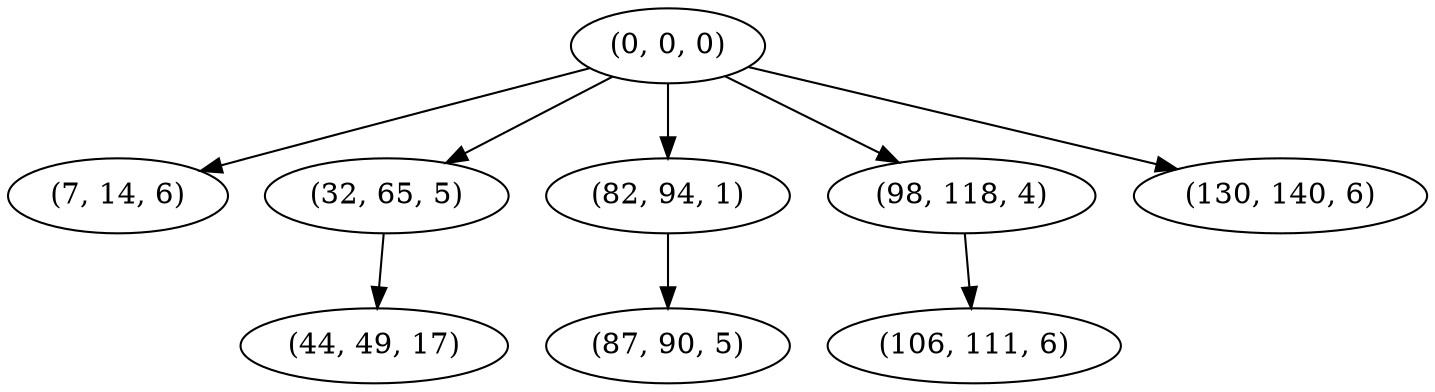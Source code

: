 digraph tree {
    "(0, 0, 0)";
    "(7, 14, 6)";
    "(32, 65, 5)";
    "(44, 49, 17)";
    "(82, 94, 1)";
    "(87, 90, 5)";
    "(98, 118, 4)";
    "(106, 111, 6)";
    "(130, 140, 6)";
    "(0, 0, 0)" -> "(7, 14, 6)";
    "(0, 0, 0)" -> "(32, 65, 5)";
    "(0, 0, 0)" -> "(82, 94, 1)";
    "(0, 0, 0)" -> "(98, 118, 4)";
    "(0, 0, 0)" -> "(130, 140, 6)";
    "(32, 65, 5)" -> "(44, 49, 17)";
    "(82, 94, 1)" -> "(87, 90, 5)";
    "(98, 118, 4)" -> "(106, 111, 6)";
}
